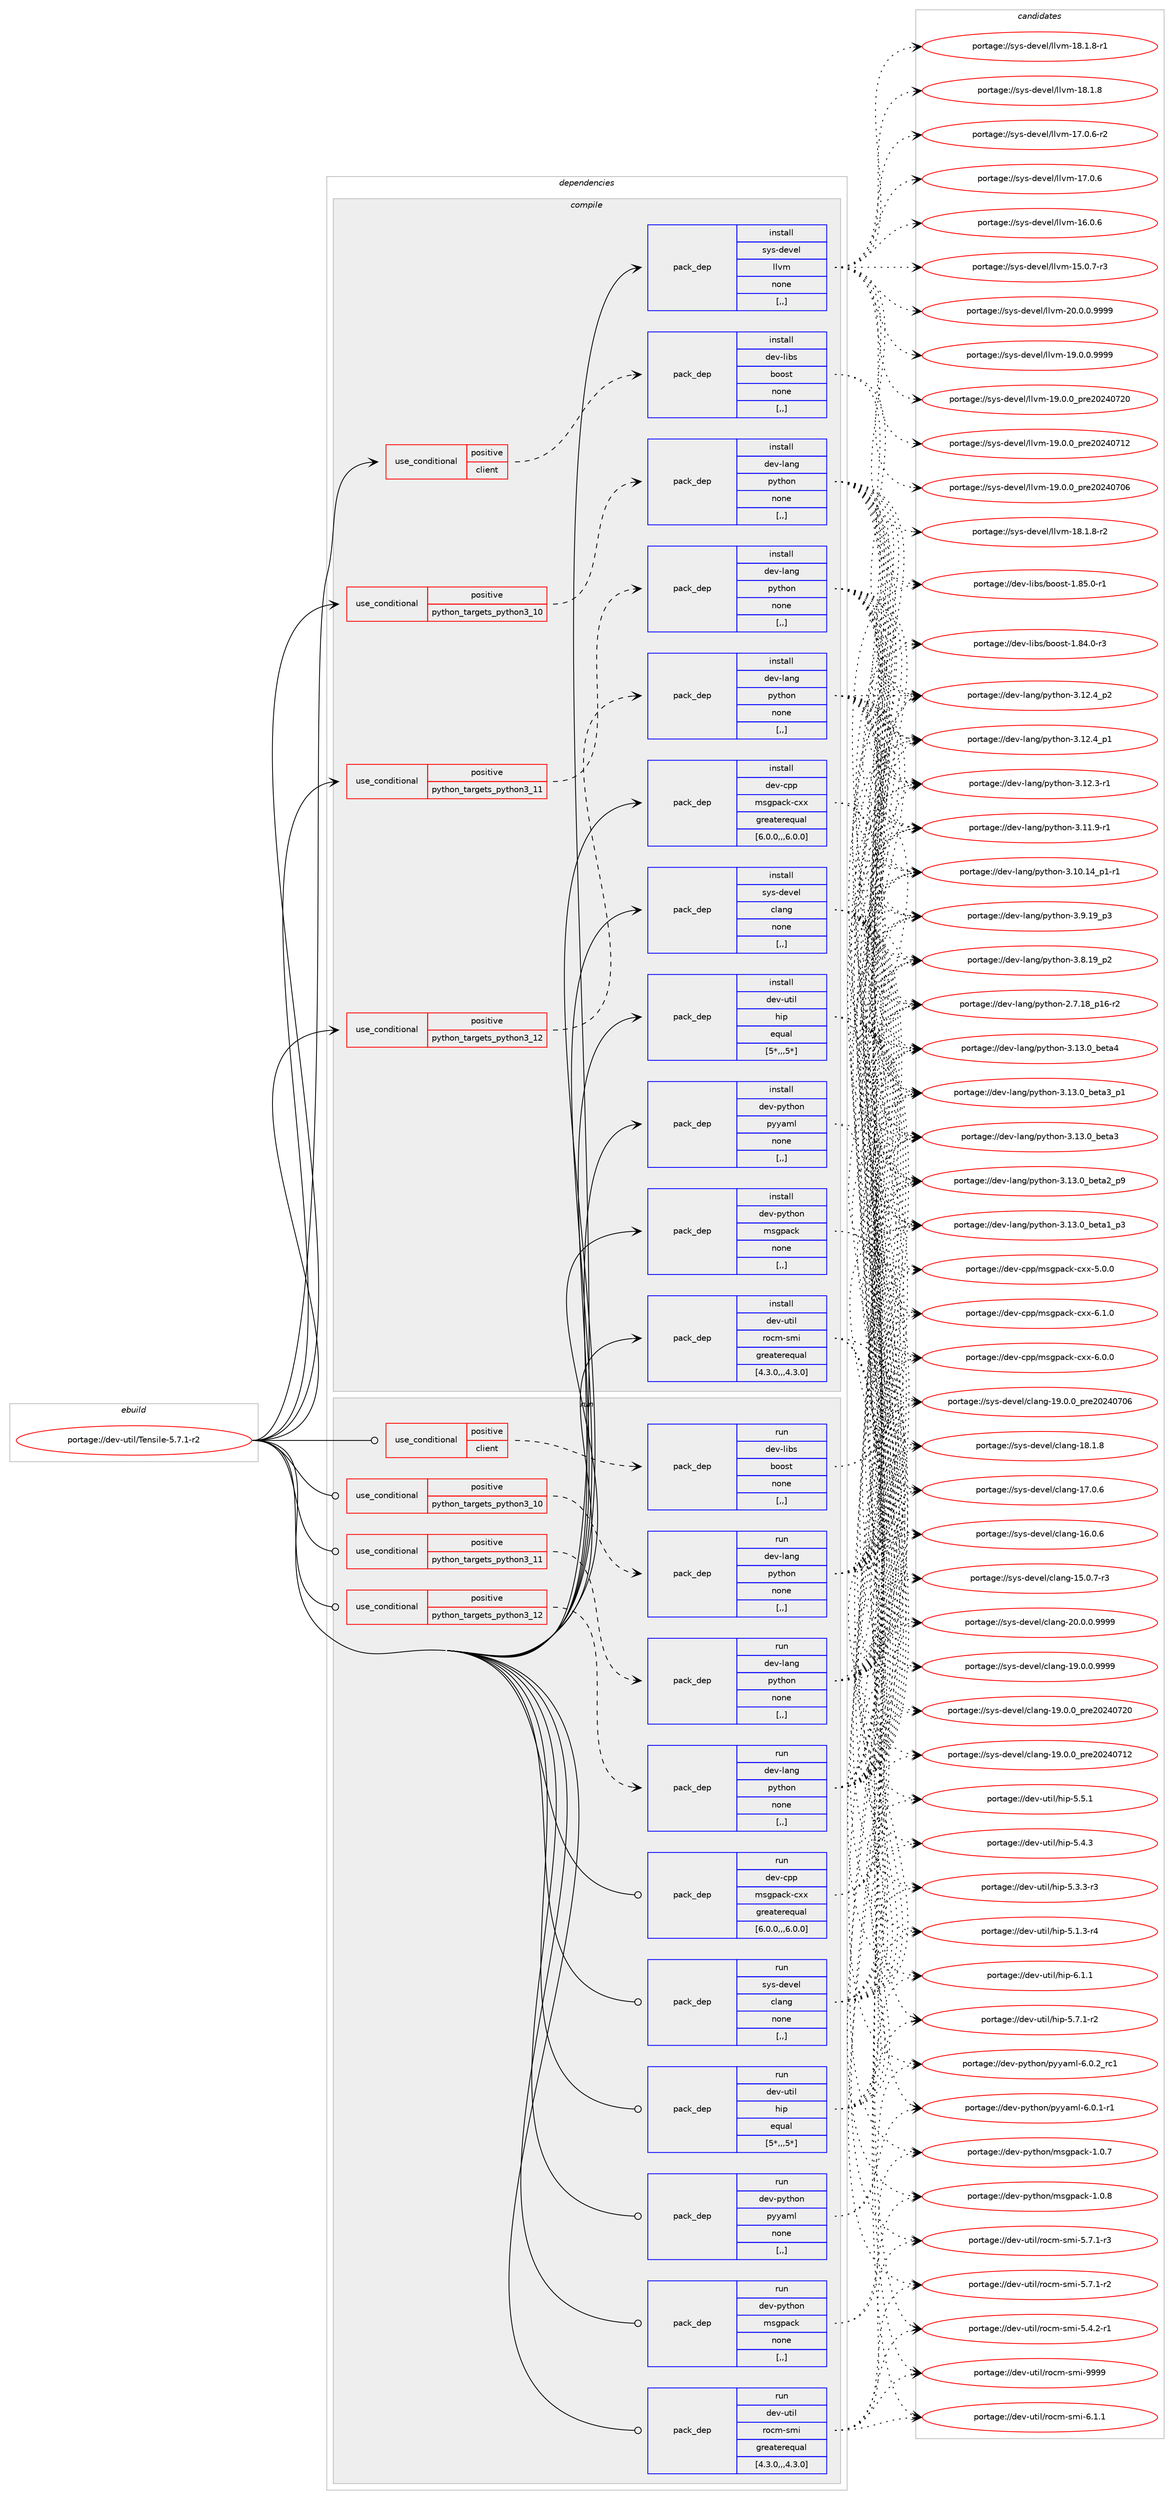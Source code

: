 digraph prolog {

# *************
# Graph options
# *************

newrank=true;
concentrate=true;
compound=true;
graph [rankdir=LR,fontname=Helvetica,fontsize=10,ranksep=1.5];#, ranksep=2.5, nodesep=0.2];
edge  [arrowhead=vee];
node  [fontname=Helvetica,fontsize=10];

# **********
# The ebuild
# **********

subgraph cluster_leftcol {
color=gray;
label=<<i>ebuild</i>>;
id [label="portage://dev-util/Tensile-5.7.1-r2", color=red, width=4, href="../dev-util/Tensile-5.7.1-r2.svg"];
}

# ****************
# The dependencies
# ****************

subgraph cluster_midcol {
color=gray;
label=<<i>dependencies</i>>;
subgraph cluster_compile {
fillcolor="#eeeeee";
style=filled;
label=<<i>compile</i>>;
subgraph cond59399 {
dependency210760 [label=<<TABLE BORDER="0" CELLBORDER="1" CELLSPACING="0" CELLPADDING="4"><TR><TD ROWSPAN="3" CELLPADDING="10">use_conditional</TD></TR><TR><TD>positive</TD></TR><TR><TD>client</TD></TR></TABLE>>, shape=none, color=red];
subgraph pack149964 {
dependency210761 [label=<<TABLE BORDER="0" CELLBORDER="1" CELLSPACING="0" CELLPADDING="4" WIDTH="220"><TR><TD ROWSPAN="6" CELLPADDING="30">pack_dep</TD></TR><TR><TD WIDTH="110">install</TD></TR><TR><TD>dev-libs</TD></TR><TR><TD>boost</TD></TR><TR><TD>none</TD></TR><TR><TD>[,,]</TD></TR></TABLE>>, shape=none, color=blue];
}
dependency210760:e -> dependency210761:w [weight=20,style="dashed",arrowhead="vee"];
}
id:e -> dependency210760:w [weight=20,style="solid",arrowhead="vee"];
subgraph cond59400 {
dependency210762 [label=<<TABLE BORDER="0" CELLBORDER="1" CELLSPACING="0" CELLPADDING="4"><TR><TD ROWSPAN="3" CELLPADDING="10">use_conditional</TD></TR><TR><TD>positive</TD></TR><TR><TD>python_targets_python3_10</TD></TR></TABLE>>, shape=none, color=red];
subgraph pack149965 {
dependency210763 [label=<<TABLE BORDER="0" CELLBORDER="1" CELLSPACING="0" CELLPADDING="4" WIDTH="220"><TR><TD ROWSPAN="6" CELLPADDING="30">pack_dep</TD></TR><TR><TD WIDTH="110">install</TD></TR><TR><TD>dev-lang</TD></TR><TR><TD>python</TD></TR><TR><TD>none</TD></TR><TR><TD>[,,]</TD></TR></TABLE>>, shape=none, color=blue];
}
dependency210762:e -> dependency210763:w [weight=20,style="dashed",arrowhead="vee"];
}
id:e -> dependency210762:w [weight=20,style="solid",arrowhead="vee"];
subgraph cond59401 {
dependency210764 [label=<<TABLE BORDER="0" CELLBORDER="1" CELLSPACING="0" CELLPADDING="4"><TR><TD ROWSPAN="3" CELLPADDING="10">use_conditional</TD></TR><TR><TD>positive</TD></TR><TR><TD>python_targets_python3_11</TD></TR></TABLE>>, shape=none, color=red];
subgraph pack149966 {
dependency210765 [label=<<TABLE BORDER="0" CELLBORDER="1" CELLSPACING="0" CELLPADDING="4" WIDTH="220"><TR><TD ROWSPAN="6" CELLPADDING="30">pack_dep</TD></TR><TR><TD WIDTH="110">install</TD></TR><TR><TD>dev-lang</TD></TR><TR><TD>python</TD></TR><TR><TD>none</TD></TR><TR><TD>[,,]</TD></TR></TABLE>>, shape=none, color=blue];
}
dependency210764:e -> dependency210765:w [weight=20,style="dashed",arrowhead="vee"];
}
id:e -> dependency210764:w [weight=20,style="solid",arrowhead="vee"];
subgraph cond59402 {
dependency210766 [label=<<TABLE BORDER="0" CELLBORDER="1" CELLSPACING="0" CELLPADDING="4"><TR><TD ROWSPAN="3" CELLPADDING="10">use_conditional</TD></TR><TR><TD>positive</TD></TR><TR><TD>python_targets_python3_12</TD></TR></TABLE>>, shape=none, color=red];
subgraph pack149967 {
dependency210767 [label=<<TABLE BORDER="0" CELLBORDER="1" CELLSPACING="0" CELLPADDING="4" WIDTH="220"><TR><TD ROWSPAN="6" CELLPADDING="30">pack_dep</TD></TR><TR><TD WIDTH="110">install</TD></TR><TR><TD>dev-lang</TD></TR><TR><TD>python</TD></TR><TR><TD>none</TD></TR><TR><TD>[,,]</TD></TR></TABLE>>, shape=none, color=blue];
}
dependency210766:e -> dependency210767:w [weight=20,style="dashed",arrowhead="vee"];
}
id:e -> dependency210766:w [weight=20,style="solid",arrowhead="vee"];
subgraph pack149968 {
dependency210768 [label=<<TABLE BORDER="0" CELLBORDER="1" CELLSPACING="0" CELLPADDING="4" WIDTH="220"><TR><TD ROWSPAN="6" CELLPADDING="30">pack_dep</TD></TR><TR><TD WIDTH="110">install</TD></TR><TR><TD>dev-cpp</TD></TR><TR><TD>msgpack-cxx</TD></TR><TR><TD>greaterequal</TD></TR><TR><TD>[6.0.0,,,6.0.0]</TD></TR></TABLE>>, shape=none, color=blue];
}
id:e -> dependency210768:w [weight=20,style="solid",arrowhead="vee"];
subgraph pack149969 {
dependency210769 [label=<<TABLE BORDER="0" CELLBORDER="1" CELLSPACING="0" CELLPADDING="4" WIDTH="220"><TR><TD ROWSPAN="6" CELLPADDING="30">pack_dep</TD></TR><TR><TD WIDTH="110">install</TD></TR><TR><TD>dev-python</TD></TR><TR><TD>msgpack</TD></TR><TR><TD>none</TD></TR><TR><TD>[,,]</TD></TR></TABLE>>, shape=none, color=blue];
}
id:e -> dependency210769:w [weight=20,style="solid",arrowhead="vee"];
subgraph pack149970 {
dependency210770 [label=<<TABLE BORDER="0" CELLBORDER="1" CELLSPACING="0" CELLPADDING="4" WIDTH="220"><TR><TD ROWSPAN="6" CELLPADDING="30">pack_dep</TD></TR><TR><TD WIDTH="110">install</TD></TR><TR><TD>dev-python</TD></TR><TR><TD>pyyaml</TD></TR><TR><TD>none</TD></TR><TR><TD>[,,]</TD></TR></TABLE>>, shape=none, color=blue];
}
id:e -> dependency210770:w [weight=20,style="solid",arrowhead="vee"];
subgraph pack149971 {
dependency210771 [label=<<TABLE BORDER="0" CELLBORDER="1" CELLSPACING="0" CELLPADDING="4" WIDTH="220"><TR><TD ROWSPAN="6" CELLPADDING="30">pack_dep</TD></TR><TR><TD WIDTH="110">install</TD></TR><TR><TD>dev-util</TD></TR><TR><TD>hip</TD></TR><TR><TD>equal</TD></TR><TR><TD>[5*,,,5*]</TD></TR></TABLE>>, shape=none, color=blue];
}
id:e -> dependency210771:w [weight=20,style="solid",arrowhead="vee"];
subgraph pack149972 {
dependency210772 [label=<<TABLE BORDER="0" CELLBORDER="1" CELLSPACING="0" CELLPADDING="4" WIDTH="220"><TR><TD ROWSPAN="6" CELLPADDING="30">pack_dep</TD></TR><TR><TD WIDTH="110">install</TD></TR><TR><TD>dev-util</TD></TR><TR><TD>rocm-smi</TD></TR><TR><TD>greaterequal</TD></TR><TR><TD>[4.3.0,,,4.3.0]</TD></TR></TABLE>>, shape=none, color=blue];
}
id:e -> dependency210772:w [weight=20,style="solid",arrowhead="vee"];
subgraph pack149973 {
dependency210773 [label=<<TABLE BORDER="0" CELLBORDER="1" CELLSPACING="0" CELLPADDING="4" WIDTH="220"><TR><TD ROWSPAN="6" CELLPADDING="30">pack_dep</TD></TR><TR><TD WIDTH="110">install</TD></TR><TR><TD>sys-devel</TD></TR><TR><TD>clang</TD></TR><TR><TD>none</TD></TR><TR><TD>[,,]</TD></TR></TABLE>>, shape=none, color=blue];
}
id:e -> dependency210773:w [weight=20,style="solid",arrowhead="vee"];
subgraph pack149974 {
dependency210774 [label=<<TABLE BORDER="0" CELLBORDER="1" CELLSPACING="0" CELLPADDING="4" WIDTH="220"><TR><TD ROWSPAN="6" CELLPADDING="30">pack_dep</TD></TR><TR><TD WIDTH="110">install</TD></TR><TR><TD>sys-devel</TD></TR><TR><TD>llvm</TD></TR><TR><TD>none</TD></TR><TR><TD>[,,]</TD></TR></TABLE>>, shape=none, color=blue];
}
id:e -> dependency210774:w [weight=20,style="solid",arrowhead="vee"];
}
subgraph cluster_compileandrun {
fillcolor="#eeeeee";
style=filled;
label=<<i>compile and run</i>>;
}
subgraph cluster_run {
fillcolor="#eeeeee";
style=filled;
label=<<i>run</i>>;
subgraph cond59403 {
dependency210775 [label=<<TABLE BORDER="0" CELLBORDER="1" CELLSPACING="0" CELLPADDING="4"><TR><TD ROWSPAN="3" CELLPADDING="10">use_conditional</TD></TR><TR><TD>positive</TD></TR><TR><TD>client</TD></TR></TABLE>>, shape=none, color=red];
subgraph pack149975 {
dependency210776 [label=<<TABLE BORDER="0" CELLBORDER="1" CELLSPACING="0" CELLPADDING="4" WIDTH="220"><TR><TD ROWSPAN="6" CELLPADDING="30">pack_dep</TD></TR><TR><TD WIDTH="110">run</TD></TR><TR><TD>dev-libs</TD></TR><TR><TD>boost</TD></TR><TR><TD>none</TD></TR><TR><TD>[,,]</TD></TR></TABLE>>, shape=none, color=blue];
}
dependency210775:e -> dependency210776:w [weight=20,style="dashed",arrowhead="vee"];
}
id:e -> dependency210775:w [weight=20,style="solid",arrowhead="odot"];
subgraph cond59404 {
dependency210777 [label=<<TABLE BORDER="0" CELLBORDER="1" CELLSPACING="0" CELLPADDING="4"><TR><TD ROWSPAN="3" CELLPADDING="10">use_conditional</TD></TR><TR><TD>positive</TD></TR><TR><TD>python_targets_python3_10</TD></TR></TABLE>>, shape=none, color=red];
subgraph pack149976 {
dependency210778 [label=<<TABLE BORDER="0" CELLBORDER="1" CELLSPACING="0" CELLPADDING="4" WIDTH="220"><TR><TD ROWSPAN="6" CELLPADDING="30">pack_dep</TD></TR><TR><TD WIDTH="110">run</TD></TR><TR><TD>dev-lang</TD></TR><TR><TD>python</TD></TR><TR><TD>none</TD></TR><TR><TD>[,,]</TD></TR></TABLE>>, shape=none, color=blue];
}
dependency210777:e -> dependency210778:w [weight=20,style="dashed",arrowhead="vee"];
}
id:e -> dependency210777:w [weight=20,style="solid",arrowhead="odot"];
subgraph cond59405 {
dependency210779 [label=<<TABLE BORDER="0" CELLBORDER="1" CELLSPACING="0" CELLPADDING="4"><TR><TD ROWSPAN="3" CELLPADDING="10">use_conditional</TD></TR><TR><TD>positive</TD></TR><TR><TD>python_targets_python3_11</TD></TR></TABLE>>, shape=none, color=red];
subgraph pack149977 {
dependency210780 [label=<<TABLE BORDER="0" CELLBORDER="1" CELLSPACING="0" CELLPADDING="4" WIDTH="220"><TR><TD ROWSPAN="6" CELLPADDING="30">pack_dep</TD></TR><TR><TD WIDTH="110">run</TD></TR><TR><TD>dev-lang</TD></TR><TR><TD>python</TD></TR><TR><TD>none</TD></TR><TR><TD>[,,]</TD></TR></TABLE>>, shape=none, color=blue];
}
dependency210779:e -> dependency210780:w [weight=20,style="dashed",arrowhead="vee"];
}
id:e -> dependency210779:w [weight=20,style="solid",arrowhead="odot"];
subgraph cond59406 {
dependency210781 [label=<<TABLE BORDER="0" CELLBORDER="1" CELLSPACING="0" CELLPADDING="4"><TR><TD ROWSPAN="3" CELLPADDING="10">use_conditional</TD></TR><TR><TD>positive</TD></TR><TR><TD>python_targets_python3_12</TD></TR></TABLE>>, shape=none, color=red];
subgraph pack149978 {
dependency210782 [label=<<TABLE BORDER="0" CELLBORDER="1" CELLSPACING="0" CELLPADDING="4" WIDTH="220"><TR><TD ROWSPAN="6" CELLPADDING="30">pack_dep</TD></TR><TR><TD WIDTH="110">run</TD></TR><TR><TD>dev-lang</TD></TR><TR><TD>python</TD></TR><TR><TD>none</TD></TR><TR><TD>[,,]</TD></TR></TABLE>>, shape=none, color=blue];
}
dependency210781:e -> dependency210782:w [weight=20,style="dashed",arrowhead="vee"];
}
id:e -> dependency210781:w [weight=20,style="solid",arrowhead="odot"];
subgraph pack149979 {
dependency210783 [label=<<TABLE BORDER="0" CELLBORDER="1" CELLSPACING="0" CELLPADDING="4" WIDTH="220"><TR><TD ROWSPAN="6" CELLPADDING="30">pack_dep</TD></TR><TR><TD WIDTH="110">run</TD></TR><TR><TD>dev-cpp</TD></TR><TR><TD>msgpack-cxx</TD></TR><TR><TD>greaterequal</TD></TR><TR><TD>[6.0.0,,,6.0.0]</TD></TR></TABLE>>, shape=none, color=blue];
}
id:e -> dependency210783:w [weight=20,style="solid",arrowhead="odot"];
subgraph pack149980 {
dependency210784 [label=<<TABLE BORDER="0" CELLBORDER="1" CELLSPACING="0" CELLPADDING="4" WIDTH="220"><TR><TD ROWSPAN="6" CELLPADDING="30">pack_dep</TD></TR><TR><TD WIDTH="110">run</TD></TR><TR><TD>dev-python</TD></TR><TR><TD>msgpack</TD></TR><TR><TD>none</TD></TR><TR><TD>[,,]</TD></TR></TABLE>>, shape=none, color=blue];
}
id:e -> dependency210784:w [weight=20,style="solid",arrowhead="odot"];
subgraph pack149981 {
dependency210785 [label=<<TABLE BORDER="0" CELLBORDER="1" CELLSPACING="0" CELLPADDING="4" WIDTH="220"><TR><TD ROWSPAN="6" CELLPADDING="30">pack_dep</TD></TR><TR><TD WIDTH="110">run</TD></TR><TR><TD>dev-python</TD></TR><TR><TD>pyyaml</TD></TR><TR><TD>none</TD></TR><TR><TD>[,,]</TD></TR></TABLE>>, shape=none, color=blue];
}
id:e -> dependency210785:w [weight=20,style="solid",arrowhead="odot"];
subgraph pack149982 {
dependency210786 [label=<<TABLE BORDER="0" CELLBORDER="1" CELLSPACING="0" CELLPADDING="4" WIDTH="220"><TR><TD ROWSPAN="6" CELLPADDING="30">pack_dep</TD></TR><TR><TD WIDTH="110">run</TD></TR><TR><TD>dev-util</TD></TR><TR><TD>hip</TD></TR><TR><TD>equal</TD></TR><TR><TD>[5*,,,5*]</TD></TR></TABLE>>, shape=none, color=blue];
}
id:e -> dependency210786:w [weight=20,style="solid",arrowhead="odot"];
subgraph pack149983 {
dependency210787 [label=<<TABLE BORDER="0" CELLBORDER="1" CELLSPACING="0" CELLPADDING="4" WIDTH="220"><TR><TD ROWSPAN="6" CELLPADDING="30">pack_dep</TD></TR><TR><TD WIDTH="110">run</TD></TR><TR><TD>dev-util</TD></TR><TR><TD>rocm-smi</TD></TR><TR><TD>greaterequal</TD></TR><TR><TD>[4.3.0,,,4.3.0]</TD></TR></TABLE>>, shape=none, color=blue];
}
id:e -> dependency210787:w [weight=20,style="solid",arrowhead="odot"];
subgraph pack149984 {
dependency210788 [label=<<TABLE BORDER="0" CELLBORDER="1" CELLSPACING="0" CELLPADDING="4" WIDTH="220"><TR><TD ROWSPAN="6" CELLPADDING="30">pack_dep</TD></TR><TR><TD WIDTH="110">run</TD></TR><TR><TD>sys-devel</TD></TR><TR><TD>clang</TD></TR><TR><TD>none</TD></TR><TR><TD>[,,]</TD></TR></TABLE>>, shape=none, color=blue];
}
id:e -> dependency210788:w [weight=20,style="solid",arrowhead="odot"];
}
}

# **************
# The candidates
# **************

subgraph cluster_choices {
rank=same;
color=gray;
label=<<i>candidates</i>>;

subgraph choice149964 {
color=black;
nodesep=1;
choice10010111845108105981154798111111115116454946565346484511449 [label="portage://dev-libs/boost-1.85.0-r1", color=red, width=4,href="../dev-libs/boost-1.85.0-r1.svg"];
choice10010111845108105981154798111111115116454946565246484511451 [label="portage://dev-libs/boost-1.84.0-r3", color=red, width=4,href="../dev-libs/boost-1.84.0-r3.svg"];
dependency210761:e -> choice10010111845108105981154798111111115116454946565346484511449:w [style=dotted,weight="100"];
dependency210761:e -> choice10010111845108105981154798111111115116454946565246484511451:w [style=dotted,weight="100"];
}
subgraph choice149965 {
color=black;
nodesep=1;
choice1001011184510897110103471121211161041111104551464951464895981011169752 [label="portage://dev-lang/python-3.13.0_beta4", color=red, width=4,href="../dev-lang/python-3.13.0_beta4.svg"];
choice10010111845108971101034711212111610411111045514649514648959810111697519511249 [label="portage://dev-lang/python-3.13.0_beta3_p1", color=red, width=4,href="../dev-lang/python-3.13.0_beta3_p1.svg"];
choice1001011184510897110103471121211161041111104551464951464895981011169751 [label="portage://dev-lang/python-3.13.0_beta3", color=red, width=4,href="../dev-lang/python-3.13.0_beta3.svg"];
choice10010111845108971101034711212111610411111045514649514648959810111697509511257 [label="portage://dev-lang/python-3.13.0_beta2_p9", color=red, width=4,href="../dev-lang/python-3.13.0_beta2_p9.svg"];
choice10010111845108971101034711212111610411111045514649514648959810111697499511251 [label="portage://dev-lang/python-3.13.0_beta1_p3", color=red, width=4,href="../dev-lang/python-3.13.0_beta1_p3.svg"];
choice100101118451089711010347112121116104111110455146495046529511250 [label="portage://dev-lang/python-3.12.4_p2", color=red, width=4,href="../dev-lang/python-3.12.4_p2.svg"];
choice100101118451089711010347112121116104111110455146495046529511249 [label="portage://dev-lang/python-3.12.4_p1", color=red, width=4,href="../dev-lang/python-3.12.4_p1.svg"];
choice100101118451089711010347112121116104111110455146495046514511449 [label="portage://dev-lang/python-3.12.3-r1", color=red, width=4,href="../dev-lang/python-3.12.3-r1.svg"];
choice100101118451089711010347112121116104111110455146494946574511449 [label="portage://dev-lang/python-3.11.9-r1", color=red, width=4,href="../dev-lang/python-3.11.9-r1.svg"];
choice100101118451089711010347112121116104111110455146494846495295112494511449 [label="portage://dev-lang/python-3.10.14_p1-r1", color=red, width=4,href="../dev-lang/python-3.10.14_p1-r1.svg"];
choice100101118451089711010347112121116104111110455146574649579511251 [label="portage://dev-lang/python-3.9.19_p3", color=red, width=4,href="../dev-lang/python-3.9.19_p3.svg"];
choice100101118451089711010347112121116104111110455146564649579511250 [label="portage://dev-lang/python-3.8.19_p2", color=red, width=4,href="../dev-lang/python-3.8.19_p2.svg"];
choice100101118451089711010347112121116104111110455046554649569511249544511450 [label="portage://dev-lang/python-2.7.18_p16-r2", color=red, width=4,href="../dev-lang/python-2.7.18_p16-r2.svg"];
dependency210763:e -> choice1001011184510897110103471121211161041111104551464951464895981011169752:w [style=dotted,weight="100"];
dependency210763:e -> choice10010111845108971101034711212111610411111045514649514648959810111697519511249:w [style=dotted,weight="100"];
dependency210763:e -> choice1001011184510897110103471121211161041111104551464951464895981011169751:w [style=dotted,weight="100"];
dependency210763:e -> choice10010111845108971101034711212111610411111045514649514648959810111697509511257:w [style=dotted,weight="100"];
dependency210763:e -> choice10010111845108971101034711212111610411111045514649514648959810111697499511251:w [style=dotted,weight="100"];
dependency210763:e -> choice100101118451089711010347112121116104111110455146495046529511250:w [style=dotted,weight="100"];
dependency210763:e -> choice100101118451089711010347112121116104111110455146495046529511249:w [style=dotted,weight="100"];
dependency210763:e -> choice100101118451089711010347112121116104111110455146495046514511449:w [style=dotted,weight="100"];
dependency210763:e -> choice100101118451089711010347112121116104111110455146494946574511449:w [style=dotted,weight="100"];
dependency210763:e -> choice100101118451089711010347112121116104111110455146494846495295112494511449:w [style=dotted,weight="100"];
dependency210763:e -> choice100101118451089711010347112121116104111110455146574649579511251:w [style=dotted,weight="100"];
dependency210763:e -> choice100101118451089711010347112121116104111110455146564649579511250:w [style=dotted,weight="100"];
dependency210763:e -> choice100101118451089711010347112121116104111110455046554649569511249544511450:w [style=dotted,weight="100"];
}
subgraph choice149966 {
color=black;
nodesep=1;
choice1001011184510897110103471121211161041111104551464951464895981011169752 [label="portage://dev-lang/python-3.13.0_beta4", color=red, width=4,href="../dev-lang/python-3.13.0_beta4.svg"];
choice10010111845108971101034711212111610411111045514649514648959810111697519511249 [label="portage://dev-lang/python-3.13.0_beta3_p1", color=red, width=4,href="../dev-lang/python-3.13.0_beta3_p1.svg"];
choice1001011184510897110103471121211161041111104551464951464895981011169751 [label="portage://dev-lang/python-3.13.0_beta3", color=red, width=4,href="../dev-lang/python-3.13.0_beta3.svg"];
choice10010111845108971101034711212111610411111045514649514648959810111697509511257 [label="portage://dev-lang/python-3.13.0_beta2_p9", color=red, width=4,href="../dev-lang/python-3.13.0_beta2_p9.svg"];
choice10010111845108971101034711212111610411111045514649514648959810111697499511251 [label="portage://dev-lang/python-3.13.0_beta1_p3", color=red, width=4,href="../dev-lang/python-3.13.0_beta1_p3.svg"];
choice100101118451089711010347112121116104111110455146495046529511250 [label="portage://dev-lang/python-3.12.4_p2", color=red, width=4,href="../dev-lang/python-3.12.4_p2.svg"];
choice100101118451089711010347112121116104111110455146495046529511249 [label="portage://dev-lang/python-3.12.4_p1", color=red, width=4,href="../dev-lang/python-3.12.4_p1.svg"];
choice100101118451089711010347112121116104111110455146495046514511449 [label="portage://dev-lang/python-3.12.3-r1", color=red, width=4,href="../dev-lang/python-3.12.3-r1.svg"];
choice100101118451089711010347112121116104111110455146494946574511449 [label="portage://dev-lang/python-3.11.9-r1", color=red, width=4,href="../dev-lang/python-3.11.9-r1.svg"];
choice100101118451089711010347112121116104111110455146494846495295112494511449 [label="portage://dev-lang/python-3.10.14_p1-r1", color=red, width=4,href="../dev-lang/python-3.10.14_p1-r1.svg"];
choice100101118451089711010347112121116104111110455146574649579511251 [label="portage://dev-lang/python-3.9.19_p3", color=red, width=4,href="../dev-lang/python-3.9.19_p3.svg"];
choice100101118451089711010347112121116104111110455146564649579511250 [label="portage://dev-lang/python-3.8.19_p2", color=red, width=4,href="../dev-lang/python-3.8.19_p2.svg"];
choice100101118451089711010347112121116104111110455046554649569511249544511450 [label="portage://dev-lang/python-2.7.18_p16-r2", color=red, width=4,href="../dev-lang/python-2.7.18_p16-r2.svg"];
dependency210765:e -> choice1001011184510897110103471121211161041111104551464951464895981011169752:w [style=dotted,weight="100"];
dependency210765:e -> choice10010111845108971101034711212111610411111045514649514648959810111697519511249:w [style=dotted,weight="100"];
dependency210765:e -> choice1001011184510897110103471121211161041111104551464951464895981011169751:w [style=dotted,weight="100"];
dependency210765:e -> choice10010111845108971101034711212111610411111045514649514648959810111697509511257:w [style=dotted,weight="100"];
dependency210765:e -> choice10010111845108971101034711212111610411111045514649514648959810111697499511251:w [style=dotted,weight="100"];
dependency210765:e -> choice100101118451089711010347112121116104111110455146495046529511250:w [style=dotted,weight="100"];
dependency210765:e -> choice100101118451089711010347112121116104111110455146495046529511249:w [style=dotted,weight="100"];
dependency210765:e -> choice100101118451089711010347112121116104111110455146495046514511449:w [style=dotted,weight="100"];
dependency210765:e -> choice100101118451089711010347112121116104111110455146494946574511449:w [style=dotted,weight="100"];
dependency210765:e -> choice100101118451089711010347112121116104111110455146494846495295112494511449:w [style=dotted,weight="100"];
dependency210765:e -> choice100101118451089711010347112121116104111110455146574649579511251:w [style=dotted,weight="100"];
dependency210765:e -> choice100101118451089711010347112121116104111110455146564649579511250:w [style=dotted,weight="100"];
dependency210765:e -> choice100101118451089711010347112121116104111110455046554649569511249544511450:w [style=dotted,weight="100"];
}
subgraph choice149967 {
color=black;
nodesep=1;
choice1001011184510897110103471121211161041111104551464951464895981011169752 [label="portage://dev-lang/python-3.13.0_beta4", color=red, width=4,href="../dev-lang/python-3.13.0_beta4.svg"];
choice10010111845108971101034711212111610411111045514649514648959810111697519511249 [label="portage://dev-lang/python-3.13.0_beta3_p1", color=red, width=4,href="../dev-lang/python-3.13.0_beta3_p1.svg"];
choice1001011184510897110103471121211161041111104551464951464895981011169751 [label="portage://dev-lang/python-3.13.0_beta3", color=red, width=4,href="../dev-lang/python-3.13.0_beta3.svg"];
choice10010111845108971101034711212111610411111045514649514648959810111697509511257 [label="portage://dev-lang/python-3.13.0_beta2_p9", color=red, width=4,href="../dev-lang/python-3.13.0_beta2_p9.svg"];
choice10010111845108971101034711212111610411111045514649514648959810111697499511251 [label="portage://dev-lang/python-3.13.0_beta1_p3", color=red, width=4,href="../dev-lang/python-3.13.0_beta1_p3.svg"];
choice100101118451089711010347112121116104111110455146495046529511250 [label="portage://dev-lang/python-3.12.4_p2", color=red, width=4,href="../dev-lang/python-3.12.4_p2.svg"];
choice100101118451089711010347112121116104111110455146495046529511249 [label="portage://dev-lang/python-3.12.4_p1", color=red, width=4,href="../dev-lang/python-3.12.4_p1.svg"];
choice100101118451089711010347112121116104111110455146495046514511449 [label="portage://dev-lang/python-3.12.3-r1", color=red, width=4,href="../dev-lang/python-3.12.3-r1.svg"];
choice100101118451089711010347112121116104111110455146494946574511449 [label="portage://dev-lang/python-3.11.9-r1", color=red, width=4,href="../dev-lang/python-3.11.9-r1.svg"];
choice100101118451089711010347112121116104111110455146494846495295112494511449 [label="portage://dev-lang/python-3.10.14_p1-r1", color=red, width=4,href="../dev-lang/python-3.10.14_p1-r1.svg"];
choice100101118451089711010347112121116104111110455146574649579511251 [label="portage://dev-lang/python-3.9.19_p3", color=red, width=4,href="../dev-lang/python-3.9.19_p3.svg"];
choice100101118451089711010347112121116104111110455146564649579511250 [label="portage://dev-lang/python-3.8.19_p2", color=red, width=4,href="../dev-lang/python-3.8.19_p2.svg"];
choice100101118451089711010347112121116104111110455046554649569511249544511450 [label="portage://dev-lang/python-2.7.18_p16-r2", color=red, width=4,href="../dev-lang/python-2.7.18_p16-r2.svg"];
dependency210767:e -> choice1001011184510897110103471121211161041111104551464951464895981011169752:w [style=dotted,weight="100"];
dependency210767:e -> choice10010111845108971101034711212111610411111045514649514648959810111697519511249:w [style=dotted,weight="100"];
dependency210767:e -> choice1001011184510897110103471121211161041111104551464951464895981011169751:w [style=dotted,weight="100"];
dependency210767:e -> choice10010111845108971101034711212111610411111045514649514648959810111697509511257:w [style=dotted,weight="100"];
dependency210767:e -> choice10010111845108971101034711212111610411111045514649514648959810111697499511251:w [style=dotted,weight="100"];
dependency210767:e -> choice100101118451089711010347112121116104111110455146495046529511250:w [style=dotted,weight="100"];
dependency210767:e -> choice100101118451089711010347112121116104111110455146495046529511249:w [style=dotted,weight="100"];
dependency210767:e -> choice100101118451089711010347112121116104111110455146495046514511449:w [style=dotted,weight="100"];
dependency210767:e -> choice100101118451089711010347112121116104111110455146494946574511449:w [style=dotted,weight="100"];
dependency210767:e -> choice100101118451089711010347112121116104111110455146494846495295112494511449:w [style=dotted,weight="100"];
dependency210767:e -> choice100101118451089711010347112121116104111110455146574649579511251:w [style=dotted,weight="100"];
dependency210767:e -> choice100101118451089711010347112121116104111110455146564649579511250:w [style=dotted,weight="100"];
dependency210767:e -> choice100101118451089711010347112121116104111110455046554649569511249544511450:w [style=dotted,weight="100"];
}
subgraph choice149968 {
color=black;
nodesep=1;
choice10010111845991121124710911510311297991074599120120455446494648 [label="portage://dev-cpp/msgpack-cxx-6.1.0", color=red, width=4,href="../dev-cpp/msgpack-cxx-6.1.0.svg"];
choice10010111845991121124710911510311297991074599120120455446484648 [label="portage://dev-cpp/msgpack-cxx-6.0.0", color=red, width=4,href="../dev-cpp/msgpack-cxx-6.0.0.svg"];
choice10010111845991121124710911510311297991074599120120455346484648 [label="portage://dev-cpp/msgpack-cxx-5.0.0", color=red, width=4,href="../dev-cpp/msgpack-cxx-5.0.0.svg"];
dependency210768:e -> choice10010111845991121124710911510311297991074599120120455446494648:w [style=dotted,weight="100"];
dependency210768:e -> choice10010111845991121124710911510311297991074599120120455446484648:w [style=dotted,weight="100"];
dependency210768:e -> choice10010111845991121124710911510311297991074599120120455346484648:w [style=dotted,weight="100"];
}
subgraph choice149969 {
color=black;
nodesep=1;
choice10010111845112121116104111110471091151031129799107454946484656 [label="portage://dev-python/msgpack-1.0.8", color=red, width=4,href="../dev-python/msgpack-1.0.8.svg"];
choice10010111845112121116104111110471091151031129799107454946484655 [label="portage://dev-python/msgpack-1.0.7", color=red, width=4,href="../dev-python/msgpack-1.0.7.svg"];
dependency210769:e -> choice10010111845112121116104111110471091151031129799107454946484656:w [style=dotted,weight="100"];
dependency210769:e -> choice10010111845112121116104111110471091151031129799107454946484655:w [style=dotted,weight="100"];
}
subgraph choice149970 {
color=black;
nodesep=1;
choice100101118451121211161041111104711212112197109108455446484650951149949 [label="portage://dev-python/pyyaml-6.0.2_rc1", color=red, width=4,href="../dev-python/pyyaml-6.0.2_rc1.svg"];
choice1001011184511212111610411111047112121121971091084554464846494511449 [label="portage://dev-python/pyyaml-6.0.1-r1", color=red, width=4,href="../dev-python/pyyaml-6.0.1-r1.svg"];
dependency210770:e -> choice100101118451121211161041111104711212112197109108455446484650951149949:w [style=dotted,weight="100"];
dependency210770:e -> choice1001011184511212111610411111047112121121971091084554464846494511449:w [style=dotted,weight="100"];
}
subgraph choice149971 {
color=black;
nodesep=1;
choice1001011184511711610510847104105112455446494649 [label="portage://dev-util/hip-6.1.1", color=red, width=4,href="../dev-util/hip-6.1.1.svg"];
choice10010111845117116105108471041051124553465546494511450 [label="portage://dev-util/hip-5.7.1-r2", color=red, width=4,href="../dev-util/hip-5.7.1-r2.svg"];
choice1001011184511711610510847104105112455346534649 [label="portage://dev-util/hip-5.5.1", color=red, width=4,href="../dev-util/hip-5.5.1.svg"];
choice1001011184511711610510847104105112455346524651 [label="portage://dev-util/hip-5.4.3", color=red, width=4,href="../dev-util/hip-5.4.3.svg"];
choice10010111845117116105108471041051124553465146514511451 [label="portage://dev-util/hip-5.3.3-r3", color=red, width=4,href="../dev-util/hip-5.3.3-r3.svg"];
choice10010111845117116105108471041051124553464946514511452 [label="portage://dev-util/hip-5.1.3-r4", color=red, width=4,href="../dev-util/hip-5.1.3-r4.svg"];
dependency210771:e -> choice1001011184511711610510847104105112455446494649:w [style=dotted,weight="100"];
dependency210771:e -> choice10010111845117116105108471041051124553465546494511450:w [style=dotted,weight="100"];
dependency210771:e -> choice1001011184511711610510847104105112455346534649:w [style=dotted,weight="100"];
dependency210771:e -> choice1001011184511711610510847104105112455346524651:w [style=dotted,weight="100"];
dependency210771:e -> choice10010111845117116105108471041051124553465146514511451:w [style=dotted,weight="100"];
dependency210771:e -> choice10010111845117116105108471041051124553464946514511452:w [style=dotted,weight="100"];
}
subgraph choice149972 {
color=black;
nodesep=1;
choice100101118451171161051084711411199109451151091054557575757 [label="portage://dev-util/rocm-smi-9999", color=red, width=4,href="../dev-util/rocm-smi-9999.svg"];
choice10010111845117116105108471141119910945115109105455446494649 [label="portage://dev-util/rocm-smi-6.1.1", color=red, width=4,href="../dev-util/rocm-smi-6.1.1.svg"];
choice100101118451171161051084711411199109451151091054553465546494511451 [label="portage://dev-util/rocm-smi-5.7.1-r3", color=red, width=4,href="../dev-util/rocm-smi-5.7.1-r3.svg"];
choice100101118451171161051084711411199109451151091054553465546494511450 [label="portage://dev-util/rocm-smi-5.7.1-r2", color=red, width=4,href="../dev-util/rocm-smi-5.7.1-r2.svg"];
choice100101118451171161051084711411199109451151091054553465246504511449 [label="portage://dev-util/rocm-smi-5.4.2-r1", color=red, width=4,href="../dev-util/rocm-smi-5.4.2-r1.svg"];
dependency210772:e -> choice100101118451171161051084711411199109451151091054557575757:w [style=dotted,weight="100"];
dependency210772:e -> choice10010111845117116105108471141119910945115109105455446494649:w [style=dotted,weight="100"];
dependency210772:e -> choice100101118451171161051084711411199109451151091054553465546494511451:w [style=dotted,weight="100"];
dependency210772:e -> choice100101118451171161051084711411199109451151091054553465546494511450:w [style=dotted,weight="100"];
dependency210772:e -> choice100101118451171161051084711411199109451151091054553465246504511449:w [style=dotted,weight="100"];
}
subgraph choice149973 {
color=black;
nodesep=1;
choice11512111545100101118101108479910897110103455048464846484657575757 [label="portage://sys-devel/clang-20.0.0.9999", color=red, width=4,href="../sys-devel/clang-20.0.0.9999.svg"];
choice11512111545100101118101108479910897110103454957464846484657575757 [label="portage://sys-devel/clang-19.0.0.9999", color=red, width=4,href="../sys-devel/clang-19.0.0.9999.svg"];
choice1151211154510010111810110847991089711010345495746484648951121141015048505248555048 [label="portage://sys-devel/clang-19.0.0_pre20240720", color=red, width=4,href="../sys-devel/clang-19.0.0_pre20240720.svg"];
choice1151211154510010111810110847991089711010345495746484648951121141015048505248554950 [label="portage://sys-devel/clang-19.0.0_pre20240712", color=red, width=4,href="../sys-devel/clang-19.0.0_pre20240712.svg"];
choice1151211154510010111810110847991089711010345495746484648951121141015048505248554854 [label="portage://sys-devel/clang-19.0.0_pre20240706", color=red, width=4,href="../sys-devel/clang-19.0.0_pre20240706.svg"];
choice1151211154510010111810110847991089711010345495646494656 [label="portage://sys-devel/clang-18.1.8", color=red, width=4,href="../sys-devel/clang-18.1.8.svg"];
choice1151211154510010111810110847991089711010345495546484654 [label="portage://sys-devel/clang-17.0.6", color=red, width=4,href="../sys-devel/clang-17.0.6.svg"];
choice1151211154510010111810110847991089711010345495446484654 [label="portage://sys-devel/clang-16.0.6", color=red, width=4,href="../sys-devel/clang-16.0.6.svg"];
choice11512111545100101118101108479910897110103454953464846554511451 [label="portage://sys-devel/clang-15.0.7-r3", color=red, width=4,href="../sys-devel/clang-15.0.7-r3.svg"];
dependency210773:e -> choice11512111545100101118101108479910897110103455048464846484657575757:w [style=dotted,weight="100"];
dependency210773:e -> choice11512111545100101118101108479910897110103454957464846484657575757:w [style=dotted,weight="100"];
dependency210773:e -> choice1151211154510010111810110847991089711010345495746484648951121141015048505248555048:w [style=dotted,weight="100"];
dependency210773:e -> choice1151211154510010111810110847991089711010345495746484648951121141015048505248554950:w [style=dotted,weight="100"];
dependency210773:e -> choice1151211154510010111810110847991089711010345495746484648951121141015048505248554854:w [style=dotted,weight="100"];
dependency210773:e -> choice1151211154510010111810110847991089711010345495646494656:w [style=dotted,weight="100"];
dependency210773:e -> choice1151211154510010111810110847991089711010345495546484654:w [style=dotted,weight="100"];
dependency210773:e -> choice1151211154510010111810110847991089711010345495446484654:w [style=dotted,weight="100"];
dependency210773:e -> choice11512111545100101118101108479910897110103454953464846554511451:w [style=dotted,weight="100"];
}
subgraph choice149974 {
color=black;
nodesep=1;
choice1151211154510010111810110847108108118109455048464846484657575757 [label="portage://sys-devel/llvm-20.0.0.9999", color=red, width=4,href="../sys-devel/llvm-20.0.0.9999.svg"];
choice1151211154510010111810110847108108118109454957464846484657575757 [label="portage://sys-devel/llvm-19.0.0.9999", color=red, width=4,href="../sys-devel/llvm-19.0.0.9999.svg"];
choice115121115451001011181011084710810811810945495746484648951121141015048505248555048 [label="portage://sys-devel/llvm-19.0.0_pre20240720", color=red, width=4,href="../sys-devel/llvm-19.0.0_pre20240720.svg"];
choice115121115451001011181011084710810811810945495746484648951121141015048505248554950 [label="portage://sys-devel/llvm-19.0.0_pre20240712", color=red, width=4,href="../sys-devel/llvm-19.0.0_pre20240712.svg"];
choice115121115451001011181011084710810811810945495746484648951121141015048505248554854 [label="portage://sys-devel/llvm-19.0.0_pre20240706", color=red, width=4,href="../sys-devel/llvm-19.0.0_pre20240706.svg"];
choice1151211154510010111810110847108108118109454956464946564511450 [label="portage://sys-devel/llvm-18.1.8-r2", color=red, width=4,href="../sys-devel/llvm-18.1.8-r2.svg"];
choice1151211154510010111810110847108108118109454956464946564511449 [label="portage://sys-devel/llvm-18.1.8-r1", color=red, width=4,href="../sys-devel/llvm-18.1.8-r1.svg"];
choice115121115451001011181011084710810811810945495646494656 [label="portage://sys-devel/llvm-18.1.8", color=red, width=4,href="../sys-devel/llvm-18.1.8.svg"];
choice1151211154510010111810110847108108118109454955464846544511450 [label="portage://sys-devel/llvm-17.0.6-r2", color=red, width=4,href="../sys-devel/llvm-17.0.6-r2.svg"];
choice115121115451001011181011084710810811810945495546484654 [label="portage://sys-devel/llvm-17.0.6", color=red, width=4,href="../sys-devel/llvm-17.0.6.svg"];
choice115121115451001011181011084710810811810945495446484654 [label="portage://sys-devel/llvm-16.0.6", color=red, width=4,href="../sys-devel/llvm-16.0.6.svg"];
choice1151211154510010111810110847108108118109454953464846554511451 [label="portage://sys-devel/llvm-15.0.7-r3", color=red, width=4,href="../sys-devel/llvm-15.0.7-r3.svg"];
dependency210774:e -> choice1151211154510010111810110847108108118109455048464846484657575757:w [style=dotted,weight="100"];
dependency210774:e -> choice1151211154510010111810110847108108118109454957464846484657575757:w [style=dotted,weight="100"];
dependency210774:e -> choice115121115451001011181011084710810811810945495746484648951121141015048505248555048:w [style=dotted,weight="100"];
dependency210774:e -> choice115121115451001011181011084710810811810945495746484648951121141015048505248554950:w [style=dotted,weight="100"];
dependency210774:e -> choice115121115451001011181011084710810811810945495746484648951121141015048505248554854:w [style=dotted,weight="100"];
dependency210774:e -> choice1151211154510010111810110847108108118109454956464946564511450:w [style=dotted,weight="100"];
dependency210774:e -> choice1151211154510010111810110847108108118109454956464946564511449:w [style=dotted,weight="100"];
dependency210774:e -> choice115121115451001011181011084710810811810945495646494656:w [style=dotted,weight="100"];
dependency210774:e -> choice1151211154510010111810110847108108118109454955464846544511450:w [style=dotted,weight="100"];
dependency210774:e -> choice115121115451001011181011084710810811810945495546484654:w [style=dotted,weight="100"];
dependency210774:e -> choice115121115451001011181011084710810811810945495446484654:w [style=dotted,weight="100"];
dependency210774:e -> choice1151211154510010111810110847108108118109454953464846554511451:w [style=dotted,weight="100"];
}
subgraph choice149975 {
color=black;
nodesep=1;
choice10010111845108105981154798111111115116454946565346484511449 [label="portage://dev-libs/boost-1.85.0-r1", color=red, width=4,href="../dev-libs/boost-1.85.0-r1.svg"];
choice10010111845108105981154798111111115116454946565246484511451 [label="portage://dev-libs/boost-1.84.0-r3", color=red, width=4,href="../dev-libs/boost-1.84.0-r3.svg"];
dependency210776:e -> choice10010111845108105981154798111111115116454946565346484511449:w [style=dotted,weight="100"];
dependency210776:e -> choice10010111845108105981154798111111115116454946565246484511451:w [style=dotted,weight="100"];
}
subgraph choice149976 {
color=black;
nodesep=1;
choice1001011184510897110103471121211161041111104551464951464895981011169752 [label="portage://dev-lang/python-3.13.0_beta4", color=red, width=4,href="../dev-lang/python-3.13.0_beta4.svg"];
choice10010111845108971101034711212111610411111045514649514648959810111697519511249 [label="portage://dev-lang/python-3.13.0_beta3_p1", color=red, width=4,href="../dev-lang/python-3.13.0_beta3_p1.svg"];
choice1001011184510897110103471121211161041111104551464951464895981011169751 [label="portage://dev-lang/python-3.13.0_beta3", color=red, width=4,href="../dev-lang/python-3.13.0_beta3.svg"];
choice10010111845108971101034711212111610411111045514649514648959810111697509511257 [label="portage://dev-lang/python-3.13.0_beta2_p9", color=red, width=4,href="../dev-lang/python-3.13.0_beta2_p9.svg"];
choice10010111845108971101034711212111610411111045514649514648959810111697499511251 [label="portage://dev-lang/python-3.13.0_beta1_p3", color=red, width=4,href="../dev-lang/python-3.13.0_beta1_p3.svg"];
choice100101118451089711010347112121116104111110455146495046529511250 [label="portage://dev-lang/python-3.12.4_p2", color=red, width=4,href="../dev-lang/python-3.12.4_p2.svg"];
choice100101118451089711010347112121116104111110455146495046529511249 [label="portage://dev-lang/python-3.12.4_p1", color=red, width=4,href="../dev-lang/python-3.12.4_p1.svg"];
choice100101118451089711010347112121116104111110455146495046514511449 [label="portage://dev-lang/python-3.12.3-r1", color=red, width=4,href="../dev-lang/python-3.12.3-r1.svg"];
choice100101118451089711010347112121116104111110455146494946574511449 [label="portage://dev-lang/python-3.11.9-r1", color=red, width=4,href="../dev-lang/python-3.11.9-r1.svg"];
choice100101118451089711010347112121116104111110455146494846495295112494511449 [label="portage://dev-lang/python-3.10.14_p1-r1", color=red, width=4,href="../dev-lang/python-3.10.14_p1-r1.svg"];
choice100101118451089711010347112121116104111110455146574649579511251 [label="portage://dev-lang/python-3.9.19_p3", color=red, width=4,href="../dev-lang/python-3.9.19_p3.svg"];
choice100101118451089711010347112121116104111110455146564649579511250 [label="portage://dev-lang/python-3.8.19_p2", color=red, width=4,href="../dev-lang/python-3.8.19_p2.svg"];
choice100101118451089711010347112121116104111110455046554649569511249544511450 [label="portage://dev-lang/python-2.7.18_p16-r2", color=red, width=4,href="../dev-lang/python-2.7.18_p16-r2.svg"];
dependency210778:e -> choice1001011184510897110103471121211161041111104551464951464895981011169752:w [style=dotted,weight="100"];
dependency210778:e -> choice10010111845108971101034711212111610411111045514649514648959810111697519511249:w [style=dotted,weight="100"];
dependency210778:e -> choice1001011184510897110103471121211161041111104551464951464895981011169751:w [style=dotted,weight="100"];
dependency210778:e -> choice10010111845108971101034711212111610411111045514649514648959810111697509511257:w [style=dotted,weight="100"];
dependency210778:e -> choice10010111845108971101034711212111610411111045514649514648959810111697499511251:w [style=dotted,weight="100"];
dependency210778:e -> choice100101118451089711010347112121116104111110455146495046529511250:w [style=dotted,weight="100"];
dependency210778:e -> choice100101118451089711010347112121116104111110455146495046529511249:w [style=dotted,weight="100"];
dependency210778:e -> choice100101118451089711010347112121116104111110455146495046514511449:w [style=dotted,weight="100"];
dependency210778:e -> choice100101118451089711010347112121116104111110455146494946574511449:w [style=dotted,weight="100"];
dependency210778:e -> choice100101118451089711010347112121116104111110455146494846495295112494511449:w [style=dotted,weight="100"];
dependency210778:e -> choice100101118451089711010347112121116104111110455146574649579511251:w [style=dotted,weight="100"];
dependency210778:e -> choice100101118451089711010347112121116104111110455146564649579511250:w [style=dotted,weight="100"];
dependency210778:e -> choice100101118451089711010347112121116104111110455046554649569511249544511450:w [style=dotted,weight="100"];
}
subgraph choice149977 {
color=black;
nodesep=1;
choice1001011184510897110103471121211161041111104551464951464895981011169752 [label="portage://dev-lang/python-3.13.0_beta4", color=red, width=4,href="../dev-lang/python-3.13.0_beta4.svg"];
choice10010111845108971101034711212111610411111045514649514648959810111697519511249 [label="portage://dev-lang/python-3.13.0_beta3_p1", color=red, width=4,href="../dev-lang/python-3.13.0_beta3_p1.svg"];
choice1001011184510897110103471121211161041111104551464951464895981011169751 [label="portage://dev-lang/python-3.13.0_beta3", color=red, width=4,href="../dev-lang/python-3.13.0_beta3.svg"];
choice10010111845108971101034711212111610411111045514649514648959810111697509511257 [label="portage://dev-lang/python-3.13.0_beta2_p9", color=red, width=4,href="../dev-lang/python-3.13.0_beta2_p9.svg"];
choice10010111845108971101034711212111610411111045514649514648959810111697499511251 [label="portage://dev-lang/python-3.13.0_beta1_p3", color=red, width=4,href="../dev-lang/python-3.13.0_beta1_p3.svg"];
choice100101118451089711010347112121116104111110455146495046529511250 [label="portage://dev-lang/python-3.12.4_p2", color=red, width=4,href="../dev-lang/python-3.12.4_p2.svg"];
choice100101118451089711010347112121116104111110455146495046529511249 [label="portage://dev-lang/python-3.12.4_p1", color=red, width=4,href="../dev-lang/python-3.12.4_p1.svg"];
choice100101118451089711010347112121116104111110455146495046514511449 [label="portage://dev-lang/python-3.12.3-r1", color=red, width=4,href="../dev-lang/python-3.12.3-r1.svg"];
choice100101118451089711010347112121116104111110455146494946574511449 [label="portage://dev-lang/python-3.11.9-r1", color=red, width=4,href="../dev-lang/python-3.11.9-r1.svg"];
choice100101118451089711010347112121116104111110455146494846495295112494511449 [label="portage://dev-lang/python-3.10.14_p1-r1", color=red, width=4,href="../dev-lang/python-3.10.14_p1-r1.svg"];
choice100101118451089711010347112121116104111110455146574649579511251 [label="portage://dev-lang/python-3.9.19_p3", color=red, width=4,href="../dev-lang/python-3.9.19_p3.svg"];
choice100101118451089711010347112121116104111110455146564649579511250 [label="portage://dev-lang/python-3.8.19_p2", color=red, width=4,href="../dev-lang/python-3.8.19_p2.svg"];
choice100101118451089711010347112121116104111110455046554649569511249544511450 [label="portage://dev-lang/python-2.7.18_p16-r2", color=red, width=4,href="../dev-lang/python-2.7.18_p16-r2.svg"];
dependency210780:e -> choice1001011184510897110103471121211161041111104551464951464895981011169752:w [style=dotted,weight="100"];
dependency210780:e -> choice10010111845108971101034711212111610411111045514649514648959810111697519511249:w [style=dotted,weight="100"];
dependency210780:e -> choice1001011184510897110103471121211161041111104551464951464895981011169751:w [style=dotted,weight="100"];
dependency210780:e -> choice10010111845108971101034711212111610411111045514649514648959810111697509511257:w [style=dotted,weight="100"];
dependency210780:e -> choice10010111845108971101034711212111610411111045514649514648959810111697499511251:w [style=dotted,weight="100"];
dependency210780:e -> choice100101118451089711010347112121116104111110455146495046529511250:w [style=dotted,weight="100"];
dependency210780:e -> choice100101118451089711010347112121116104111110455146495046529511249:w [style=dotted,weight="100"];
dependency210780:e -> choice100101118451089711010347112121116104111110455146495046514511449:w [style=dotted,weight="100"];
dependency210780:e -> choice100101118451089711010347112121116104111110455146494946574511449:w [style=dotted,weight="100"];
dependency210780:e -> choice100101118451089711010347112121116104111110455146494846495295112494511449:w [style=dotted,weight="100"];
dependency210780:e -> choice100101118451089711010347112121116104111110455146574649579511251:w [style=dotted,weight="100"];
dependency210780:e -> choice100101118451089711010347112121116104111110455146564649579511250:w [style=dotted,weight="100"];
dependency210780:e -> choice100101118451089711010347112121116104111110455046554649569511249544511450:w [style=dotted,weight="100"];
}
subgraph choice149978 {
color=black;
nodesep=1;
choice1001011184510897110103471121211161041111104551464951464895981011169752 [label="portage://dev-lang/python-3.13.0_beta4", color=red, width=4,href="../dev-lang/python-3.13.0_beta4.svg"];
choice10010111845108971101034711212111610411111045514649514648959810111697519511249 [label="portage://dev-lang/python-3.13.0_beta3_p1", color=red, width=4,href="../dev-lang/python-3.13.0_beta3_p1.svg"];
choice1001011184510897110103471121211161041111104551464951464895981011169751 [label="portage://dev-lang/python-3.13.0_beta3", color=red, width=4,href="../dev-lang/python-3.13.0_beta3.svg"];
choice10010111845108971101034711212111610411111045514649514648959810111697509511257 [label="portage://dev-lang/python-3.13.0_beta2_p9", color=red, width=4,href="../dev-lang/python-3.13.0_beta2_p9.svg"];
choice10010111845108971101034711212111610411111045514649514648959810111697499511251 [label="portage://dev-lang/python-3.13.0_beta1_p3", color=red, width=4,href="../dev-lang/python-3.13.0_beta1_p3.svg"];
choice100101118451089711010347112121116104111110455146495046529511250 [label="portage://dev-lang/python-3.12.4_p2", color=red, width=4,href="../dev-lang/python-3.12.4_p2.svg"];
choice100101118451089711010347112121116104111110455146495046529511249 [label="portage://dev-lang/python-3.12.4_p1", color=red, width=4,href="../dev-lang/python-3.12.4_p1.svg"];
choice100101118451089711010347112121116104111110455146495046514511449 [label="portage://dev-lang/python-3.12.3-r1", color=red, width=4,href="../dev-lang/python-3.12.3-r1.svg"];
choice100101118451089711010347112121116104111110455146494946574511449 [label="portage://dev-lang/python-3.11.9-r1", color=red, width=4,href="../dev-lang/python-3.11.9-r1.svg"];
choice100101118451089711010347112121116104111110455146494846495295112494511449 [label="portage://dev-lang/python-3.10.14_p1-r1", color=red, width=4,href="../dev-lang/python-3.10.14_p1-r1.svg"];
choice100101118451089711010347112121116104111110455146574649579511251 [label="portage://dev-lang/python-3.9.19_p3", color=red, width=4,href="../dev-lang/python-3.9.19_p3.svg"];
choice100101118451089711010347112121116104111110455146564649579511250 [label="portage://dev-lang/python-3.8.19_p2", color=red, width=4,href="../dev-lang/python-3.8.19_p2.svg"];
choice100101118451089711010347112121116104111110455046554649569511249544511450 [label="portage://dev-lang/python-2.7.18_p16-r2", color=red, width=4,href="../dev-lang/python-2.7.18_p16-r2.svg"];
dependency210782:e -> choice1001011184510897110103471121211161041111104551464951464895981011169752:w [style=dotted,weight="100"];
dependency210782:e -> choice10010111845108971101034711212111610411111045514649514648959810111697519511249:w [style=dotted,weight="100"];
dependency210782:e -> choice1001011184510897110103471121211161041111104551464951464895981011169751:w [style=dotted,weight="100"];
dependency210782:e -> choice10010111845108971101034711212111610411111045514649514648959810111697509511257:w [style=dotted,weight="100"];
dependency210782:e -> choice10010111845108971101034711212111610411111045514649514648959810111697499511251:w [style=dotted,weight="100"];
dependency210782:e -> choice100101118451089711010347112121116104111110455146495046529511250:w [style=dotted,weight="100"];
dependency210782:e -> choice100101118451089711010347112121116104111110455146495046529511249:w [style=dotted,weight="100"];
dependency210782:e -> choice100101118451089711010347112121116104111110455146495046514511449:w [style=dotted,weight="100"];
dependency210782:e -> choice100101118451089711010347112121116104111110455146494946574511449:w [style=dotted,weight="100"];
dependency210782:e -> choice100101118451089711010347112121116104111110455146494846495295112494511449:w [style=dotted,weight="100"];
dependency210782:e -> choice100101118451089711010347112121116104111110455146574649579511251:w [style=dotted,weight="100"];
dependency210782:e -> choice100101118451089711010347112121116104111110455146564649579511250:w [style=dotted,weight="100"];
dependency210782:e -> choice100101118451089711010347112121116104111110455046554649569511249544511450:w [style=dotted,weight="100"];
}
subgraph choice149979 {
color=black;
nodesep=1;
choice10010111845991121124710911510311297991074599120120455446494648 [label="portage://dev-cpp/msgpack-cxx-6.1.0", color=red, width=4,href="../dev-cpp/msgpack-cxx-6.1.0.svg"];
choice10010111845991121124710911510311297991074599120120455446484648 [label="portage://dev-cpp/msgpack-cxx-6.0.0", color=red, width=4,href="../dev-cpp/msgpack-cxx-6.0.0.svg"];
choice10010111845991121124710911510311297991074599120120455346484648 [label="portage://dev-cpp/msgpack-cxx-5.0.0", color=red, width=4,href="../dev-cpp/msgpack-cxx-5.0.0.svg"];
dependency210783:e -> choice10010111845991121124710911510311297991074599120120455446494648:w [style=dotted,weight="100"];
dependency210783:e -> choice10010111845991121124710911510311297991074599120120455446484648:w [style=dotted,weight="100"];
dependency210783:e -> choice10010111845991121124710911510311297991074599120120455346484648:w [style=dotted,weight="100"];
}
subgraph choice149980 {
color=black;
nodesep=1;
choice10010111845112121116104111110471091151031129799107454946484656 [label="portage://dev-python/msgpack-1.0.8", color=red, width=4,href="../dev-python/msgpack-1.0.8.svg"];
choice10010111845112121116104111110471091151031129799107454946484655 [label="portage://dev-python/msgpack-1.0.7", color=red, width=4,href="../dev-python/msgpack-1.0.7.svg"];
dependency210784:e -> choice10010111845112121116104111110471091151031129799107454946484656:w [style=dotted,weight="100"];
dependency210784:e -> choice10010111845112121116104111110471091151031129799107454946484655:w [style=dotted,weight="100"];
}
subgraph choice149981 {
color=black;
nodesep=1;
choice100101118451121211161041111104711212112197109108455446484650951149949 [label="portage://dev-python/pyyaml-6.0.2_rc1", color=red, width=4,href="../dev-python/pyyaml-6.0.2_rc1.svg"];
choice1001011184511212111610411111047112121121971091084554464846494511449 [label="portage://dev-python/pyyaml-6.0.1-r1", color=red, width=4,href="../dev-python/pyyaml-6.0.1-r1.svg"];
dependency210785:e -> choice100101118451121211161041111104711212112197109108455446484650951149949:w [style=dotted,weight="100"];
dependency210785:e -> choice1001011184511212111610411111047112121121971091084554464846494511449:w [style=dotted,weight="100"];
}
subgraph choice149982 {
color=black;
nodesep=1;
choice1001011184511711610510847104105112455446494649 [label="portage://dev-util/hip-6.1.1", color=red, width=4,href="../dev-util/hip-6.1.1.svg"];
choice10010111845117116105108471041051124553465546494511450 [label="portage://dev-util/hip-5.7.1-r2", color=red, width=4,href="../dev-util/hip-5.7.1-r2.svg"];
choice1001011184511711610510847104105112455346534649 [label="portage://dev-util/hip-5.5.1", color=red, width=4,href="../dev-util/hip-5.5.1.svg"];
choice1001011184511711610510847104105112455346524651 [label="portage://dev-util/hip-5.4.3", color=red, width=4,href="../dev-util/hip-5.4.3.svg"];
choice10010111845117116105108471041051124553465146514511451 [label="portage://dev-util/hip-5.3.3-r3", color=red, width=4,href="../dev-util/hip-5.3.3-r3.svg"];
choice10010111845117116105108471041051124553464946514511452 [label="portage://dev-util/hip-5.1.3-r4", color=red, width=4,href="../dev-util/hip-5.1.3-r4.svg"];
dependency210786:e -> choice1001011184511711610510847104105112455446494649:w [style=dotted,weight="100"];
dependency210786:e -> choice10010111845117116105108471041051124553465546494511450:w [style=dotted,weight="100"];
dependency210786:e -> choice1001011184511711610510847104105112455346534649:w [style=dotted,weight="100"];
dependency210786:e -> choice1001011184511711610510847104105112455346524651:w [style=dotted,weight="100"];
dependency210786:e -> choice10010111845117116105108471041051124553465146514511451:w [style=dotted,weight="100"];
dependency210786:e -> choice10010111845117116105108471041051124553464946514511452:w [style=dotted,weight="100"];
}
subgraph choice149983 {
color=black;
nodesep=1;
choice100101118451171161051084711411199109451151091054557575757 [label="portage://dev-util/rocm-smi-9999", color=red, width=4,href="../dev-util/rocm-smi-9999.svg"];
choice10010111845117116105108471141119910945115109105455446494649 [label="portage://dev-util/rocm-smi-6.1.1", color=red, width=4,href="../dev-util/rocm-smi-6.1.1.svg"];
choice100101118451171161051084711411199109451151091054553465546494511451 [label="portage://dev-util/rocm-smi-5.7.1-r3", color=red, width=4,href="../dev-util/rocm-smi-5.7.1-r3.svg"];
choice100101118451171161051084711411199109451151091054553465546494511450 [label="portage://dev-util/rocm-smi-5.7.1-r2", color=red, width=4,href="../dev-util/rocm-smi-5.7.1-r2.svg"];
choice100101118451171161051084711411199109451151091054553465246504511449 [label="portage://dev-util/rocm-smi-5.4.2-r1", color=red, width=4,href="../dev-util/rocm-smi-5.4.2-r1.svg"];
dependency210787:e -> choice100101118451171161051084711411199109451151091054557575757:w [style=dotted,weight="100"];
dependency210787:e -> choice10010111845117116105108471141119910945115109105455446494649:w [style=dotted,weight="100"];
dependency210787:e -> choice100101118451171161051084711411199109451151091054553465546494511451:w [style=dotted,weight="100"];
dependency210787:e -> choice100101118451171161051084711411199109451151091054553465546494511450:w [style=dotted,weight="100"];
dependency210787:e -> choice100101118451171161051084711411199109451151091054553465246504511449:w [style=dotted,weight="100"];
}
subgraph choice149984 {
color=black;
nodesep=1;
choice11512111545100101118101108479910897110103455048464846484657575757 [label="portage://sys-devel/clang-20.0.0.9999", color=red, width=4,href="../sys-devel/clang-20.0.0.9999.svg"];
choice11512111545100101118101108479910897110103454957464846484657575757 [label="portage://sys-devel/clang-19.0.0.9999", color=red, width=4,href="../sys-devel/clang-19.0.0.9999.svg"];
choice1151211154510010111810110847991089711010345495746484648951121141015048505248555048 [label="portage://sys-devel/clang-19.0.0_pre20240720", color=red, width=4,href="../sys-devel/clang-19.0.0_pre20240720.svg"];
choice1151211154510010111810110847991089711010345495746484648951121141015048505248554950 [label="portage://sys-devel/clang-19.0.0_pre20240712", color=red, width=4,href="../sys-devel/clang-19.0.0_pre20240712.svg"];
choice1151211154510010111810110847991089711010345495746484648951121141015048505248554854 [label="portage://sys-devel/clang-19.0.0_pre20240706", color=red, width=4,href="../sys-devel/clang-19.0.0_pre20240706.svg"];
choice1151211154510010111810110847991089711010345495646494656 [label="portage://sys-devel/clang-18.1.8", color=red, width=4,href="../sys-devel/clang-18.1.8.svg"];
choice1151211154510010111810110847991089711010345495546484654 [label="portage://sys-devel/clang-17.0.6", color=red, width=4,href="../sys-devel/clang-17.0.6.svg"];
choice1151211154510010111810110847991089711010345495446484654 [label="portage://sys-devel/clang-16.0.6", color=red, width=4,href="../sys-devel/clang-16.0.6.svg"];
choice11512111545100101118101108479910897110103454953464846554511451 [label="portage://sys-devel/clang-15.0.7-r3", color=red, width=4,href="../sys-devel/clang-15.0.7-r3.svg"];
dependency210788:e -> choice11512111545100101118101108479910897110103455048464846484657575757:w [style=dotted,weight="100"];
dependency210788:e -> choice11512111545100101118101108479910897110103454957464846484657575757:w [style=dotted,weight="100"];
dependency210788:e -> choice1151211154510010111810110847991089711010345495746484648951121141015048505248555048:w [style=dotted,weight="100"];
dependency210788:e -> choice1151211154510010111810110847991089711010345495746484648951121141015048505248554950:w [style=dotted,weight="100"];
dependency210788:e -> choice1151211154510010111810110847991089711010345495746484648951121141015048505248554854:w [style=dotted,weight="100"];
dependency210788:e -> choice1151211154510010111810110847991089711010345495646494656:w [style=dotted,weight="100"];
dependency210788:e -> choice1151211154510010111810110847991089711010345495546484654:w [style=dotted,weight="100"];
dependency210788:e -> choice1151211154510010111810110847991089711010345495446484654:w [style=dotted,weight="100"];
dependency210788:e -> choice11512111545100101118101108479910897110103454953464846554511451:w [style=dotted,weight="100"];
}
}

}
